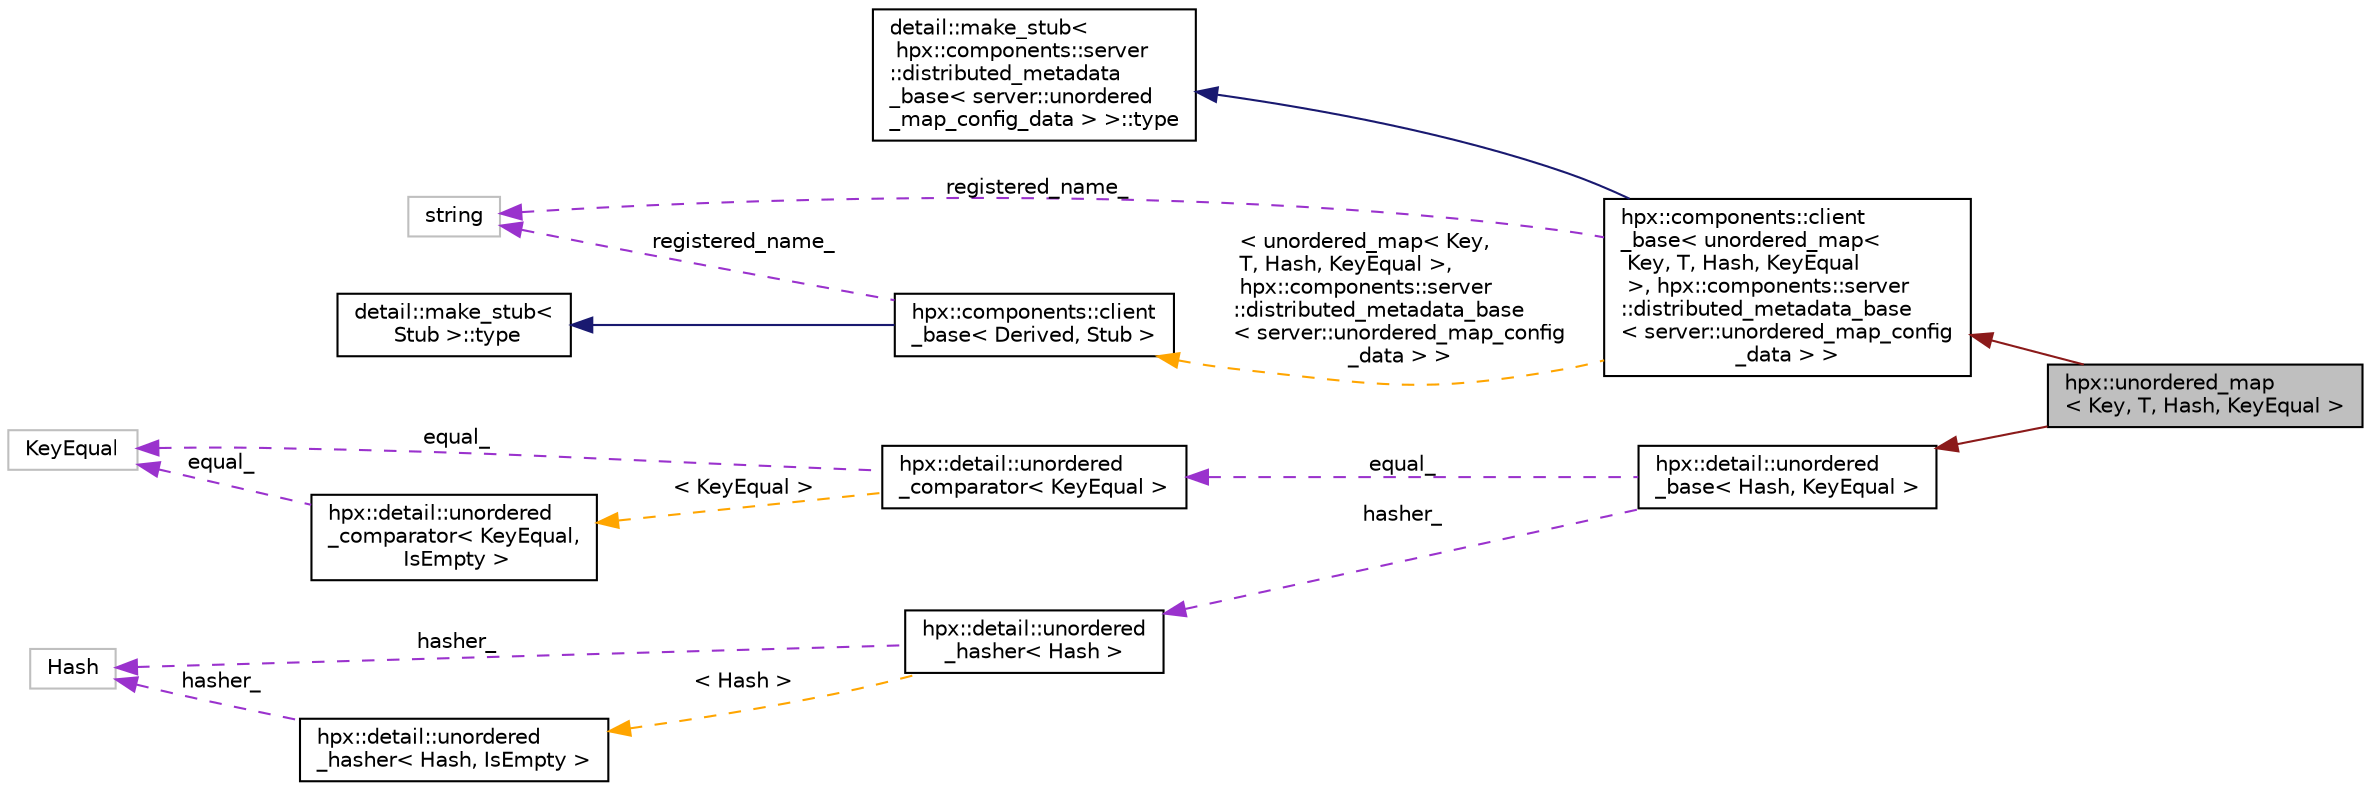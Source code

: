 digraph "hpx::unordered_map&lt; Key, T, Hash, KeyEqual &gt;"
{
  edge [fontname="Helvetica",fontsize="10",labelfontname="Helvetica",labelfontsize="10"];
  node [fontname="Helvetica",fontsize="10",shape=record];
  rankdir="LR";
  Node7 [label="hpx::unordered_map\l\< Key, T, Hash, KeyEqual \>",height=0.2,width=0.4,color="black", fillcolor="grey75", style="filled", fontcolor="black"];
  Node8 -> Node7 [dir="back",color="firebrick4",fontsize="10",style="solid",fontname="Helvetica"];
  Node8 [label="hpx::components::client\l_base\< unordered_map\<\l Key, T, Hash, KeyEqual\l \>, hpx::components::server\l::distributed_metadata_base\l\< server::unordered_map_config\l_data \> \>",height=0.2,width=0.4,color="black", fillcolor="white", style="filled",URL="$d9/dad/classhpx_1_1components_1_1client__base.html"];
  Node9 -> Node8 [dir="back",color="midnightblue",fontsize="10",style="solid",fontname="Helvetica"];
  Node9 [label="detail::make_stub\<\l hpx::components::server\l::distributed_metadata\l_base\< server::unordered\l_map_config_data \>  \>::type",height=0.2,width=0.4,color="black", fillcolor="white", style="filled",URL="$de/dfa/structhpx_1_1components_1_1stub__base.html"];
  Node10 -> Node8 [dir="back",color="darkorchid3",fontsize="10",style="dashed",label=" registered_name_" ,fontname="Helvetica"];
  Node10 [label="string",height=0.2,width=0.4,color="grey75", fillcolor="white", style="filled"];
  Node11 -> Node8 [dir="back",color="orange",fontsize="10",style="dashed",label=" \< unordered_map\< Key,\l T, Hash, KeyEqual \>,\l hpx::components::server\l::distributed_metadata_base\l\< server::unordered_map_config\l_data \> \>" ,fontname="Helvetica"];
  Node11 [label="hpx::components::client\l_base\< Derived, Stub \>",height=0.2,width=0.4,color="black", fillcolor="white", style="filled",URL="$d9/dad/classhpx_1_1components_1_1client__base.html"];
  Node12 -> Node11 [dir="back",color="midnightblue",fontsize="10",style="solid",fontname="Helvetica"];
  Node12 [label="detail::make_stub\<\l Stub \>::type",height=0.2,width=0.4,color="black", fillcolor="white", style="filled",URL="$de/dfa/structhpx_1_1components_1_1stub__base.html"];
  Node10 -> Node11 [dir="back",color="darkorchid3",fontsize="10",style="dashed",label=" registered_name_" ,fontname="Helvetica"];
  Node13 -> Node7 [dir="back",color="firebrick4",fontsize="10",style="solid",fontname="Helvetica"];
  Node13 [label="hpx::detail::unordered\l_base\< Hash, KeyEqual \>",height=0.2,width=0.4,color="black", fillcolor="white", style="filled",URL="$d6/d4a/structhpx_1_1detail_1_1unordered__base.html"];
  Node14 -> Node13 [dir="back",color="darkorchid3",fontsize="10",style="dashed",label=" equal_" ,fontname="Helvetica"];
  Node14 [label="hpx::detail::unordered\l_comparator\< KeyEqual \>",height=0.2,width=0.4,color="black", fillcolor="white", style="filled",URL="$d4/d9b/structhpx_1_1detail_1_1unordered__comparator.html"];
  Node15 -> Node14 [dir="back",color="darkorchid3",fontsize="10",style="dashed",label=" equal_" ,fontname="Helvetica"];
  Node15 [label="KeyEqual",height=0.2,width=0.4,color="grey75", fillcolor="white", style="filled"];
  Node16 -> Node14 [dir="back",color="orange",fontsize="10",style="dashed",label=" \< KeyEqual \>" ,fontname="Helvetica"];
  Node16 [label="hpx::detail::unordered\l_comparator\< KeyEqual,\l IsEmpty \>",height=0.2,width=0.4,color="black", fillcolor="white", style="filled",URL="$d4/d9b/structhpx_1_1detail_1_1unordered__comparator.html"];
  Node15 -> Node16 [dir="back",color="darkorchid3",fontsize="10",style="dashed",label=" equal_" ,fontname="Helvetica"];
  Node17 -> Node13 [dir="back",color="darkorchid3",fontsize="10",style="dashed",label=" hasher_" ,fontname="Helvetica"];
  Node17 [label="hpx::detail::unordered\l_hasher\< Hash \>",height=0.2,width=0.4,color="black", fillcolor="white", style="filled",URL="$df/da2/structhpx_1_1detail_1_1unordered__hasher.html"];
  Node18 -> Node17 [dir="back",color="darkorchid3",fontsize="10",style="dashed",label=" hasher_" ,fontname="Helvetica"];
  Node18 [label="Hash",height=0.2,width=0.4,color="grey75", fillcolor="white", style="filled"];
  Node19 -> Node17 [dir="back",color="orange",fontsize="10",style="dashed",label=" \< Hash \>" ,fontname="Helvetica"];
  Node19 [label="hpx::detail::unordered\l_hasher\< Hash, IsEmpty \>",height=0.2,width=0.4,color="black", fillcolor="white", style="filled",URL="$df/da2/structhpx_1_1detail_1_1unordered__hasher.html"];
  Node18 -> Node19 [dir="back",color="darkorchid3",fontsize="10",style="dashed",label=" hasher_" ,fontname="Helvetica"];
}
